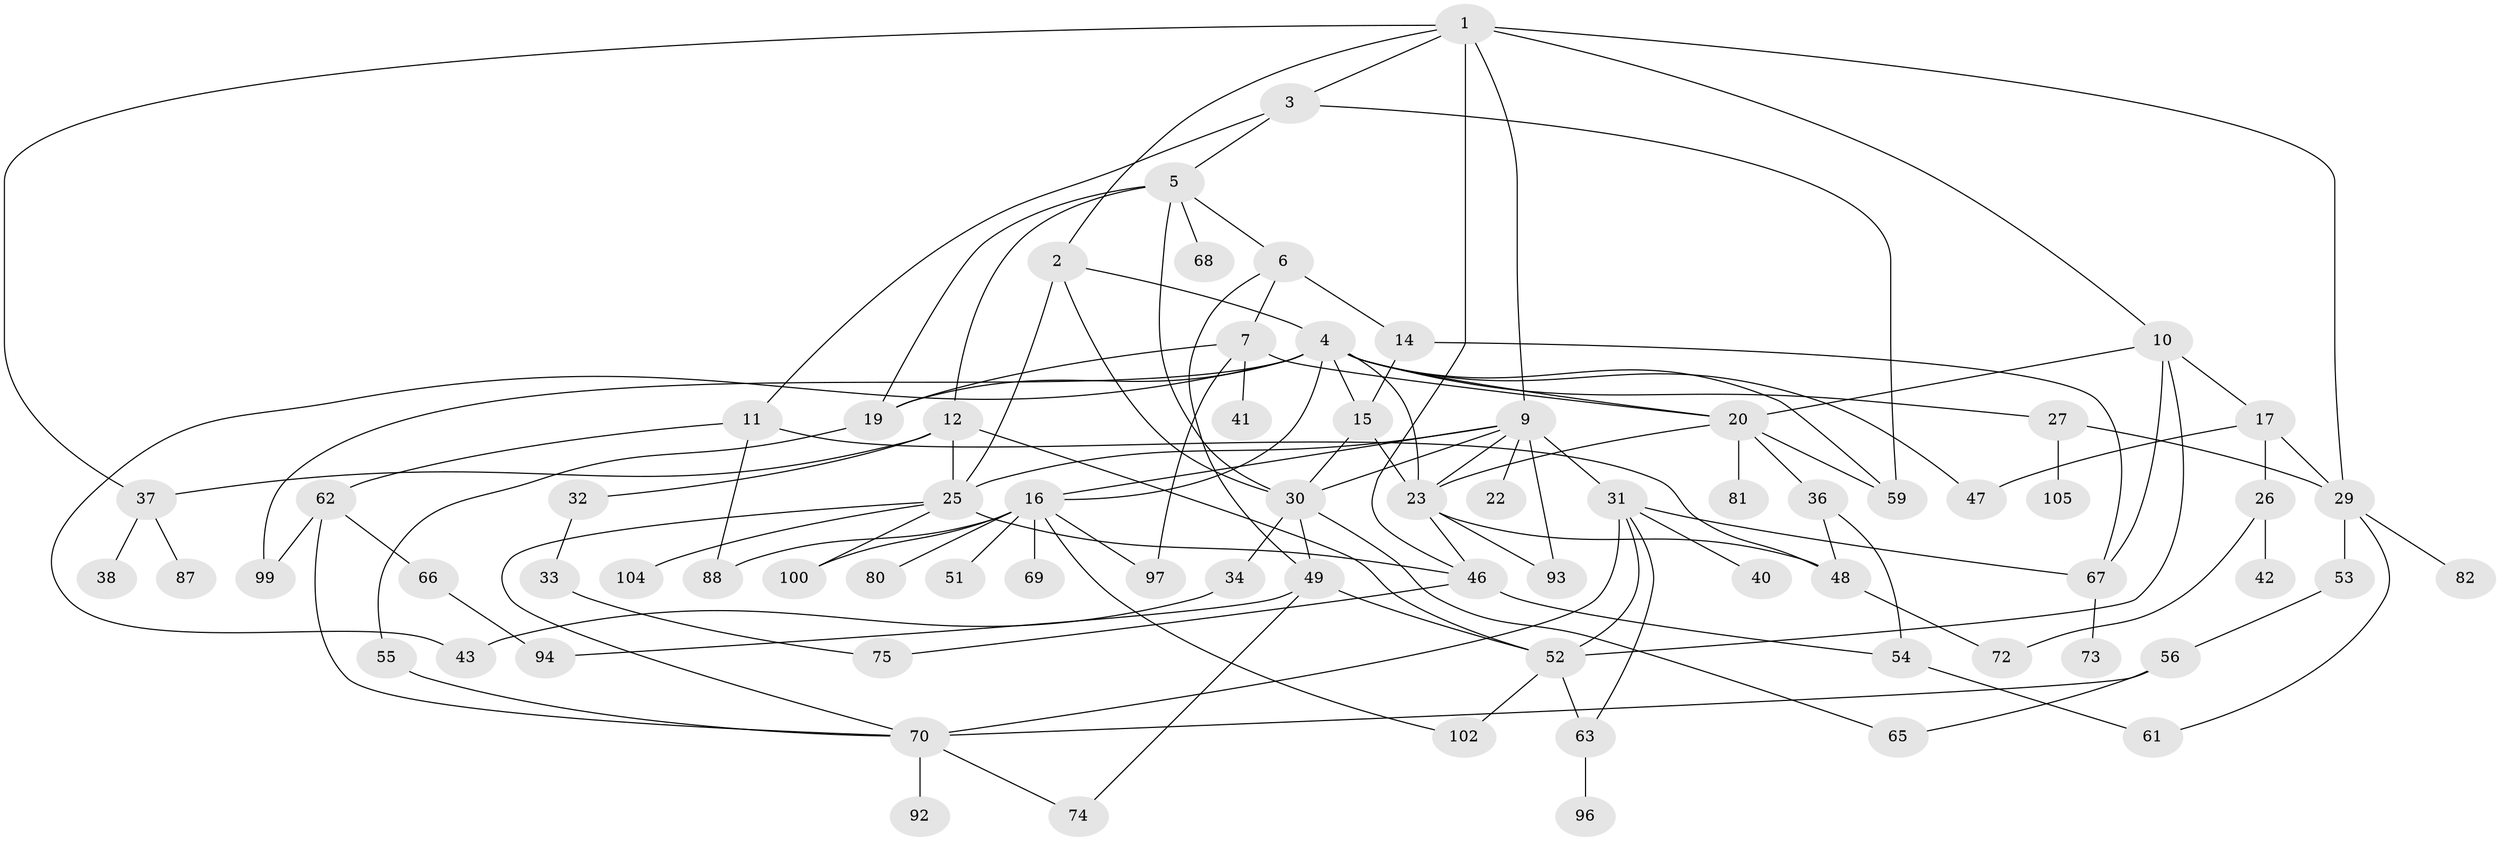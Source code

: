 // original degree distribution, {6: 0.056074766355140186, 4: 0.19626168224299065, 3: 0.205607476635514, 8: 0.009345794392523364, 5: 0.07476635514018691, 1: 0.205607476635514, 2: 0.2523364485981308}
// Generated by graph-tools (version 1.1) at 2025/16/03/04/25 18:16:49]
// undirected, 74 vertices, 122 edges
graph export_dot {
graph [start="1"]
  node [color=gray90,style=filled];
  1 [super="+45"];
  2;
  3 [super="+24"];
  4 [super="+8+103+13"];
  5;
  6;
  7 [super="+18"];
  9;
  10;
  11;
  12;
  14 [super="+71"];
  15;
  16 [super="+79+21+50"];
  17;
  19;
  20 [super="+57"];
  22;
  23 [super="+28"];
  25 [super="+39"];
  26;
  27;
  29 [super="+35+60"];
  30 [super="+77"];
  31 [super="+107"];
  32;
  33;
  34 [super="+58"];
  36;
  37;
  38;
  40;
  41;
  42;
  43;
  46 [super="+91"];
  47;
  48;
  49;
  51;
  52 [super="+90+83+78"];
  53;
  54;
  55 [super="+106+95"];
  56;
  59;
  61 [super="+84"];
  62;
  63;
  65;
  66;
  67;
  68 [super="+86"];
  69;
  70 [super="+89"];
  72;
  73;
  74;
  75 [super="+76"];
  80;
  81;
  82;
  87;
  88;
  92;
  93 [super="+98"];
  94;
  96;
  97;
  99;
  100;
  102;
  104;
  105;
  1 -- 2;
  1 -- 3;
  1 -- 9;
  1 -- 10;
  1 -- 46;
  1 -- 29;
  1 -- 37;
  2 -- 4;
  2 -- 30;
  2 -- 25;
  3 -- 5;
  3 -- 11;
  3 -- 59;
  4 -- 15;
  4 -- 27;
  4 -- 43;
  4 -- 59;
  4 -- 47;
  4 -- 99;
  4 -- 20;
  4 -- 16;
  4 -- 19;
  4 -- 23;
  5 -- 6;
  5 -- 12;
  5 -- 19;
  5 -- 68;
  5 -- 30;
  6 -- 7;
  6 -- 14;
  6 -- 49;
  7 -- 41;
  7 -- 19;
  7 -- 97;
  7 -- 20;
  9 -- 16;
  9 -- 22;
  9 -- 23;
  9 -- 25;
  9 -- 30;
  9 -- 31;
  9 -- 93;
  10 -- 17;
  10 -- 20;
  10 -- 67;
  10 -- 52;
  11 -- 62;
  11 -- 88;
  11 -- 48;
  12 -- 32;
  12 -- 37;
  12 -- 25;
  12 -- 52;
  14 -- 67;
  14 -- 15;
  15 -- 23;
  15 -- 30;
  16 -- 69;
  16 -- 102;
  16 -- 97;
  16 -- 80;
  16 -- 51;
  16 -- 100;
  16 -- 88;
  17 -- 26;
  17 -- 29;
  17 -- 47;
  19 -- 55;
  20 -- 36;
  20 -- 81;
  20 -- 23;
  20 -- 59;
  23 -- 46;
  23 -- 93;
  23 -- 48;
  25 -- 104;
  25 -- 100;
  25 -- 46;
  25 -- 70;
  26 -- 42;
  26 -- 72;
  27 -- 105;
  27 -- 29;
  29 -- 53;
  29 -- 61;
  29 -- 82;
  30 -- 34;
  30 -- 65;
  30 -- 49;
  31 -- 40;
  31 -- 52;
  31 -- 63;
  31 -- 70;
  31 -- 67;
  32 -- 33;
  33 -- 75;
  34 -- 43;
  36 -- 48;
  36 -- 54;
  37 -- 38;
  37 -- 87;
  46 -- 54;
  46 -- 75;
  48 -- 72;
  49 -- 74;
  49 -- 94;
  49 -- 52;
  52 -- 102;
  52 -- 63;
  53 -- 56;
  54 -- 61;
  55 -- 70;
  56 -- 65;
  56 -- 70;
  62 -- 66;
  62 -- 99;
  62 -- 70;
  63 -- 96;
  66 -- 94;
  67 -- 73;
  70 -- 74;
  70 -- 92;
}
